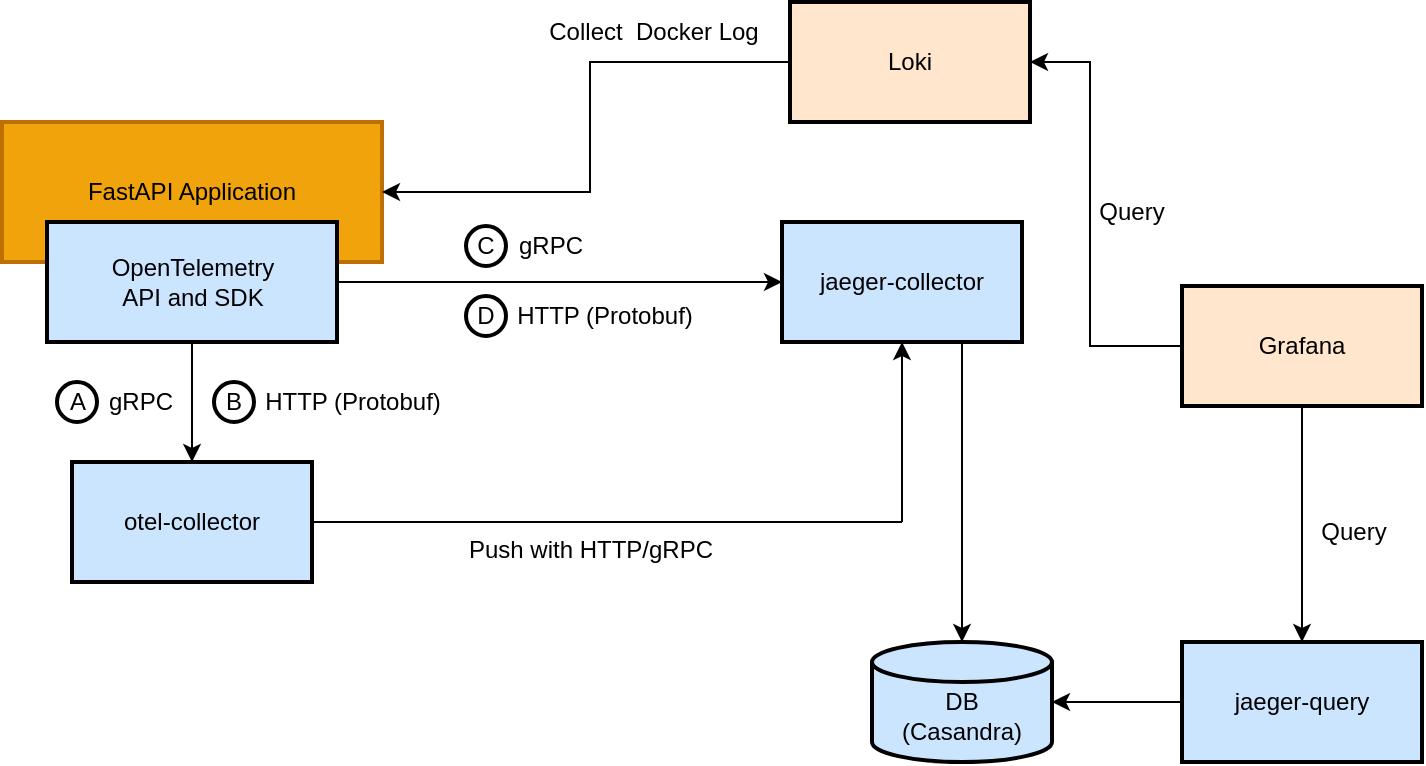 <mxfile>
    <diagram id="PSwkkRA805_FCD7kwvl0" name="Page-1">
        <mxGraphModel dx="1091" dy="862" grid="1" gridSize="10" guides="1" tooltips="1" connect="1" arrows="1" fold="1" page="1" pageScale="1" pageWidth="827" pageHeight="1169" background="#ffffff" math="0" shadow="0">
            <root>
                <mxCell id="0"/>
                <mxCell id="1" parent="0"/>
                <mxCell id="23" value="FastAPI Application" style="rounded=0;whiteSpace=wrap;html=1;strokeWidth=2;fillColor=#f0a30a;fontColor=#000000;strokeColor=#BD7000;" vertex="1" parent="1">
                    <mxGeometry x="59" y="240" width="190" height="70" as="geometry"/>
                </mxCell>
                <mxCell id="24" value="OpenTelemetry&lt;br&gt;API and SDK" style="rounded=0;whiteSpace=wrap;html=1;strokeWidth=2;fillColor=#cce5ff;strokeColor=#000000;fontColor=#000000;" vertex="1" parent="1">
                    <mxGeometry x="81.5" y="290" width="145" height="60" as="geometry"/>
                </mxCell>
                <mxCell id="25" value="otel-collector" style="rounded=0;whiteSpace=wrap;html=1;strokeWidth=2;fillColor=#cce5ff;strokeColor=#000000;fontColor=#000000;" vertex="1" parent="1">
                    <mxGeometry x="94" y="410" width="120" height="60" as="geometry"/>
                </mxCell>
                <mxCell id="26" value="jaeger-collector" style="rounded=0;whiteSpace=wrap;html=1;strokeWidth=2;fillColor=#cce5ff;strokeColor=#000000;fontColor=#000000;" vertex="1" parent="1">
                    <mxGeometry x="449" y="290" width="120" height="60" as="geometry"/>
                </mxCell>
                <mxCell id="27" value="&lt;br&gt;DB&lt;br&gt;(Casandra)" style="strokeWidth=2;html=1;shape=mxgraph.flowchart.database;whiteSpace=wrap;fillColor=#cce5ff;strokeColor=#000000;fontColor=#000000;" vertex="1" parent="1">
                    <mxGeometry x="494" y="500" width="90" height="60" as="geometry"/>
                </mxCell>
                <mxCell id="28" value="jaeger-query" style="rounded=0;whiteSpace=wrap;html=1;strokeWidth=2;fillColor=#cce5ff;strokeColor=#000000;fontColor=#000000;" vertex="1" parent="1">
                    <mxGeometry x="649" y="500" width="120" height="60" as="geometry"/>
                </mxCell>
                <mxCell id="29" value="" style="endArrow=classic;html=1;rounded=0;exitX=0.75;exitY=1;exitDx=0;exitDy=0;entryX=0.5;entryY=0;entryDx=0;entryDy=0;entryPerimeter=0;fontColor=#000000;strokeColor=#000000;" edge="1" parent="1" source="26" target="27">
                    <mxGeometry width="50" height="50" relative="1" as="geometry">
                        <mxPoint x="459" y="460" as="sourcePoint"/>
                        <mxPoint x="574" y="510" as="targetPoint"/>
                    </mxGeometry>
                </mxCell>
                <mxCell id="30" value="" style="endArrow=none;html=1;rounded=0;exitX=1;exitY=0.5;exitDx=0;exitDy=0;exitPerimeter=0;entryX=0;entryY=0.5;entryDx=0;entryDy=0;startArrow=classic;startFill=1;endFill=0;fontColor=#000000;strokeColor=#000000;" edge="1" parent="1" source="27" target="28">
                    <mxGeometry width="50" height="50" relative="1" as="geometry">
                        <mxPoint x="459" y="440" as="sourcePoint"/>
                        <mxPoint x="509" y="390" as="targetPoint"/>
                    </mxGeometry>
                </mxCell>
                <mxCell id="31" value="" style="endArrow=classic;html=1;rounded=0;entryX=0.5;entryY=1;entryDx=0;entryDy=0;fontColor=#000000;strokeColor=#000000;" edge="1" parent="1" target="26">
                    <mxGeometry width="50" height="50" relative="1" as="geometry">
                        <mxPoint x="509" y="440" as="sourcePoint"/>
                        <mxPoint x="509" y="410" as="targetPoint"/>
                    </mxGeometry>
                </mxCell>
                <mxCell id="32" value="" style="endArrow=none;html=1;rounded=0;entryX=1;entryY=0.5;entryDx=0;entryDy=0;fontColor=#000000;strokeColor=#000000;" edge="1" parent="1" target="25">
                    <mxGeometry width="50" height="50" relative="1" as="geometry">
                        <mxPoint x="509" y="440" as="sourcePoint"/>
                        <mxPoint x="219" y="440" as="targetPoint"/>
                    </mxGeometry>
                </mxCell>
                <mxCell id="33" value="" style="endArrow=classic;html=1;rounded=0;exitX=0.5;exitY=1;exitDx=0;exitDy=0;entryX=0.5;entryY=0;entryDx=0;entryDy=0;fontColor=#000000;strokeColor=#000000;" edge="1" parent="1" source="24" target="25">
                    <mxGeometry width="50" height="50" relative="1" as="geometry">
                        <mxPoint x="379" y="460" as="sourcePoint"/>
                        <mxPoint x="429" y="410" as="targetPoint"/>
                        <Array as="points">
                            <mxPoint x="154" y="400"/>
                        </Array>
                    </mxGeometry>
                </mxCell>
                <mxCell id="34" value="" style="endArrow=classic;html=1;rounded=0;entryX=0;entryY=0.5;entryDx=0;entryDy=0;exitX=1;exitY=0.5;exitDx=0;exitDy=0;fontColor=#000000;strokeColor=#000000;" edge="1" parent="1" source="24" target="26">
                    <mxGeometry width="50" height="50" relative="1" as="geometry">
                        <mxPoint x="259" y="350" as="sourcePoint"/>
                        <mxPoint x="429" y="410" as="targetPoint"/>
                    </mxGeometry>
                </mxCell>
                <mxCell id="35" value="gRPC" style="text;html=1;resizable=0;autosize=1;align=center;verticalAlign=middle;points=[];fillColor=none;strokeColor=none;rounded=0;fontColor=#000000;" vertex="1" parent="1">
                    <mxGeometry x="98" y="365" width="60" height="30" as="geometry"/>
                </mxCell>
                <mxCell id="36" value="HTTP (Protobuf)" style="text;html=1;resizable=0;autosize=1;align=center;verticalAlign=middle;points=[];fillColor=none;strokeColor=none;rounded=0;fontColor=#000000;" vertex="1" parent="1">
                    <mxGeometry x="305" y="322" width="110" height="30" as="geometry"/>
                </mxCell>
                <mxCell id="37" value="Push with HTTP/gRPC" style="text;html=1;resizable=0;autosize=1;align=center;verticalAlign=middle;points=[];fillColor=none;strokeColor=none;rounded=0;fontColor=#000000;" vertex="1" parent="1">
                    <mxGeometry x="278" y="439" width="150" height="30" as="geometry"/>
                </mxCell>
                <mxCell id="38" value="A" style="ellipse;whiteSpace=wrap;html=1;strokeWidth=2;fontColor=#000000;strokeColor=#000000;fillColor=#FFFFFF;" vertex="1" parent="1">
                    <mxGeometry x="86.5" y="370" width="20" height="20" as="geometry"/>
                </mxCell>
                <mxCell id="39" value="D" style="ellipse;whiteSpace=wrap;html=1;strokeWidth=2;fontColor=#000000;strokeColor=#000000;fillColor=#FFFFFF;" vertex="1" parent="1">
                    <mxGeometry x="291" y="327" width="20" height="20" as="geometry"/>
                </mxCell>
                <mxCell id="40" value="C" style="ellipse;whiteSpace=wrap;html=1;strokeWidth=2;fontColor=#000000;strokeColor=#000000;fillColor=#FFFFFF;" vertex="1" parent="1">
                    <mxGeometry x="291" y="292" width="20" height="20" as="geometry"/>
                </mxCell>
                <mxCell id="41" value="gRPC" style="text;html=1;resizable=0;autosize=1;align=center;verticalAlign=middle;points=[];fillColor=none;strokeColor=none;rounded=0;fontColor=#000000;" vertex="1" parent="1">
                    <mxGeometry x="308" y="292" width="50" height="20" as="geometry"/>
                </mxCell>
                <mxCell id="42" value="HTTP (Protobuf)" style="text;html=1;resizable=0;autosize=1;align=center;verticalAlign=middle;points=[];fillColor=none;strokeColor=none;rounded=0;fontColor=#000000;" vertex="1" parent="1">
                    <mxGeometry x="179" y="365" width="110" height="30" as="geometry"/>
                </mxCell>
                <mxCell id="43" value="B" style="ellipse;whiteSpace=wrap;html=1;strokeWidth=2;fontColor=#000000;strokeColor=#000000;fillColor=#FFFFFF;" vertex="1" parent="1">
                    <mxGeometry x="165" y="370" width="20" height="20" as="geometry"/>
                </mxCell>
                <mxCell id="44" style="edgeStyle=orthogonalEdgeStyle;rounded=0;orthogonalLoop=1;jettySize=auto;html=1;exitX=0;exitY=0.5;exitDx=0;exitDy=0;entryX=1;entryY=0.5;entryDx=0;entryDy=0;fontColor=#000000;strokeColor=#000000;" edge="1" parent="1" source="46" target="48">
                    <mxGeometry relative="1" as="geometry">
                        <Array as="points">
                            <mxPoint x="603" y="352"/>
                            <mxPoint x="603" y="210"/>
                        </Array>
                    </mxGeometry>
                </mxCell>
                <mxCell id="45" style="edgeStyle=orthogonalEdgeStyle;rounded=0;orthogonalLoop=1;jettySize=auto;html=1;exitX=0.5;exitY=1;exitDx=0;exitDy=0;entryX=0.5;entryY=0;entryDx=0;entryDy=0;fontColor=#000000;strokeColor=#000000;" edge="1" parent="1" source="46" target="28">
                    <mxGeometry relative="1" as="geometry">
                        <mxPoint x="693" y="510" as="targetPoint"/>
                    </mxGeometry>
                </mxCell>
                <mxCell id="46" value="Grafana" style="rounded=0;whiteSpace=wrap;html=1;fillColor=#ffe6cc;strokeColor=#000000;strokeWidth=2;fontColor=#000000;" vertex="1" parent="1">
                    <mxGeometry x="649" y="322" width="120" height="60" as="geometry"/>
                </mxCell>
                <mxCell id="47" style="edgeStyle=orthogonalEdgeStyle;rounded=0;orthogonalLoop=1;jettySize=auto;html=1;exitX=0;exitY=0.5;exitDx=0;exitDy=0;entryX=1;entryY=0.5;entryDx=0;entryDy=0;fontColor=#000000;strokeColor=#000000;" edge="1" parent="1" source="48" target="23">
                    <mxGeometry relative="1" as="geometry">
                        <Array as="points">
                            <mxPoint x="353" y="210"/>
                            <mxPoint x="353" y="275"/>
                        </Array>
                        <mxPoint x="333" y="315" as="targetPoint"/>
                    </mxGeometry>
                </mxCell>
                <mxCell id="48" value="Loki" style="rounded=0;whiteSpace=wrap;html=1;fillColor=#ffe6cc;strokeColor=#000000;strokeWidth=2;fontColor=#000000;" vertex="1" parent="1">
                    <mxGeometry x="453" y="180" width="120" height="60" as="geometry"/>
                </mxCell>
                <mxCell id="49" value="Collect&amp;nbsp; Docker Log" style="text;html=1;strokeColor=none;fillColor=none;align=center;verticalAlign=middle;whiteSpace=wrap;rounded=0;strokeWidth=2;fontColor=#000000;" vertex="1" parent="1">
                    <mxGeometry x="330" y="180" width="110" height="30" as="geometry"/>
                </mxCell>
                <mxCell id="50" value="Query" style="text;html=1;strokeColor=none;fillColor=none;align=center;verticalAlign=middle;whiteSpace=wrap;rounded=0;strokeWidth=2;fontColor=#000000;" vertex="1" parent="1">
                    <mxGeometry x="599" y="270" width="50" height="30" as="geometry"/>
                </mxCell>
                <mxCell id="51" value="Query" style="text;html=1;strokeColor=none;fillColor=none;align=center;verticalAlign=middle;whiteSpace=wrap;rounded=0;strokeWidth=2;fontColor=#000000;" vertex="1" parent="1">
                    <mxGeometry x="710" y="430" width="50" height="30" as="geometry"/>
                </mxCell>
            </root>
        </mxGraphModel>
    </diagram>
</mxfile>
